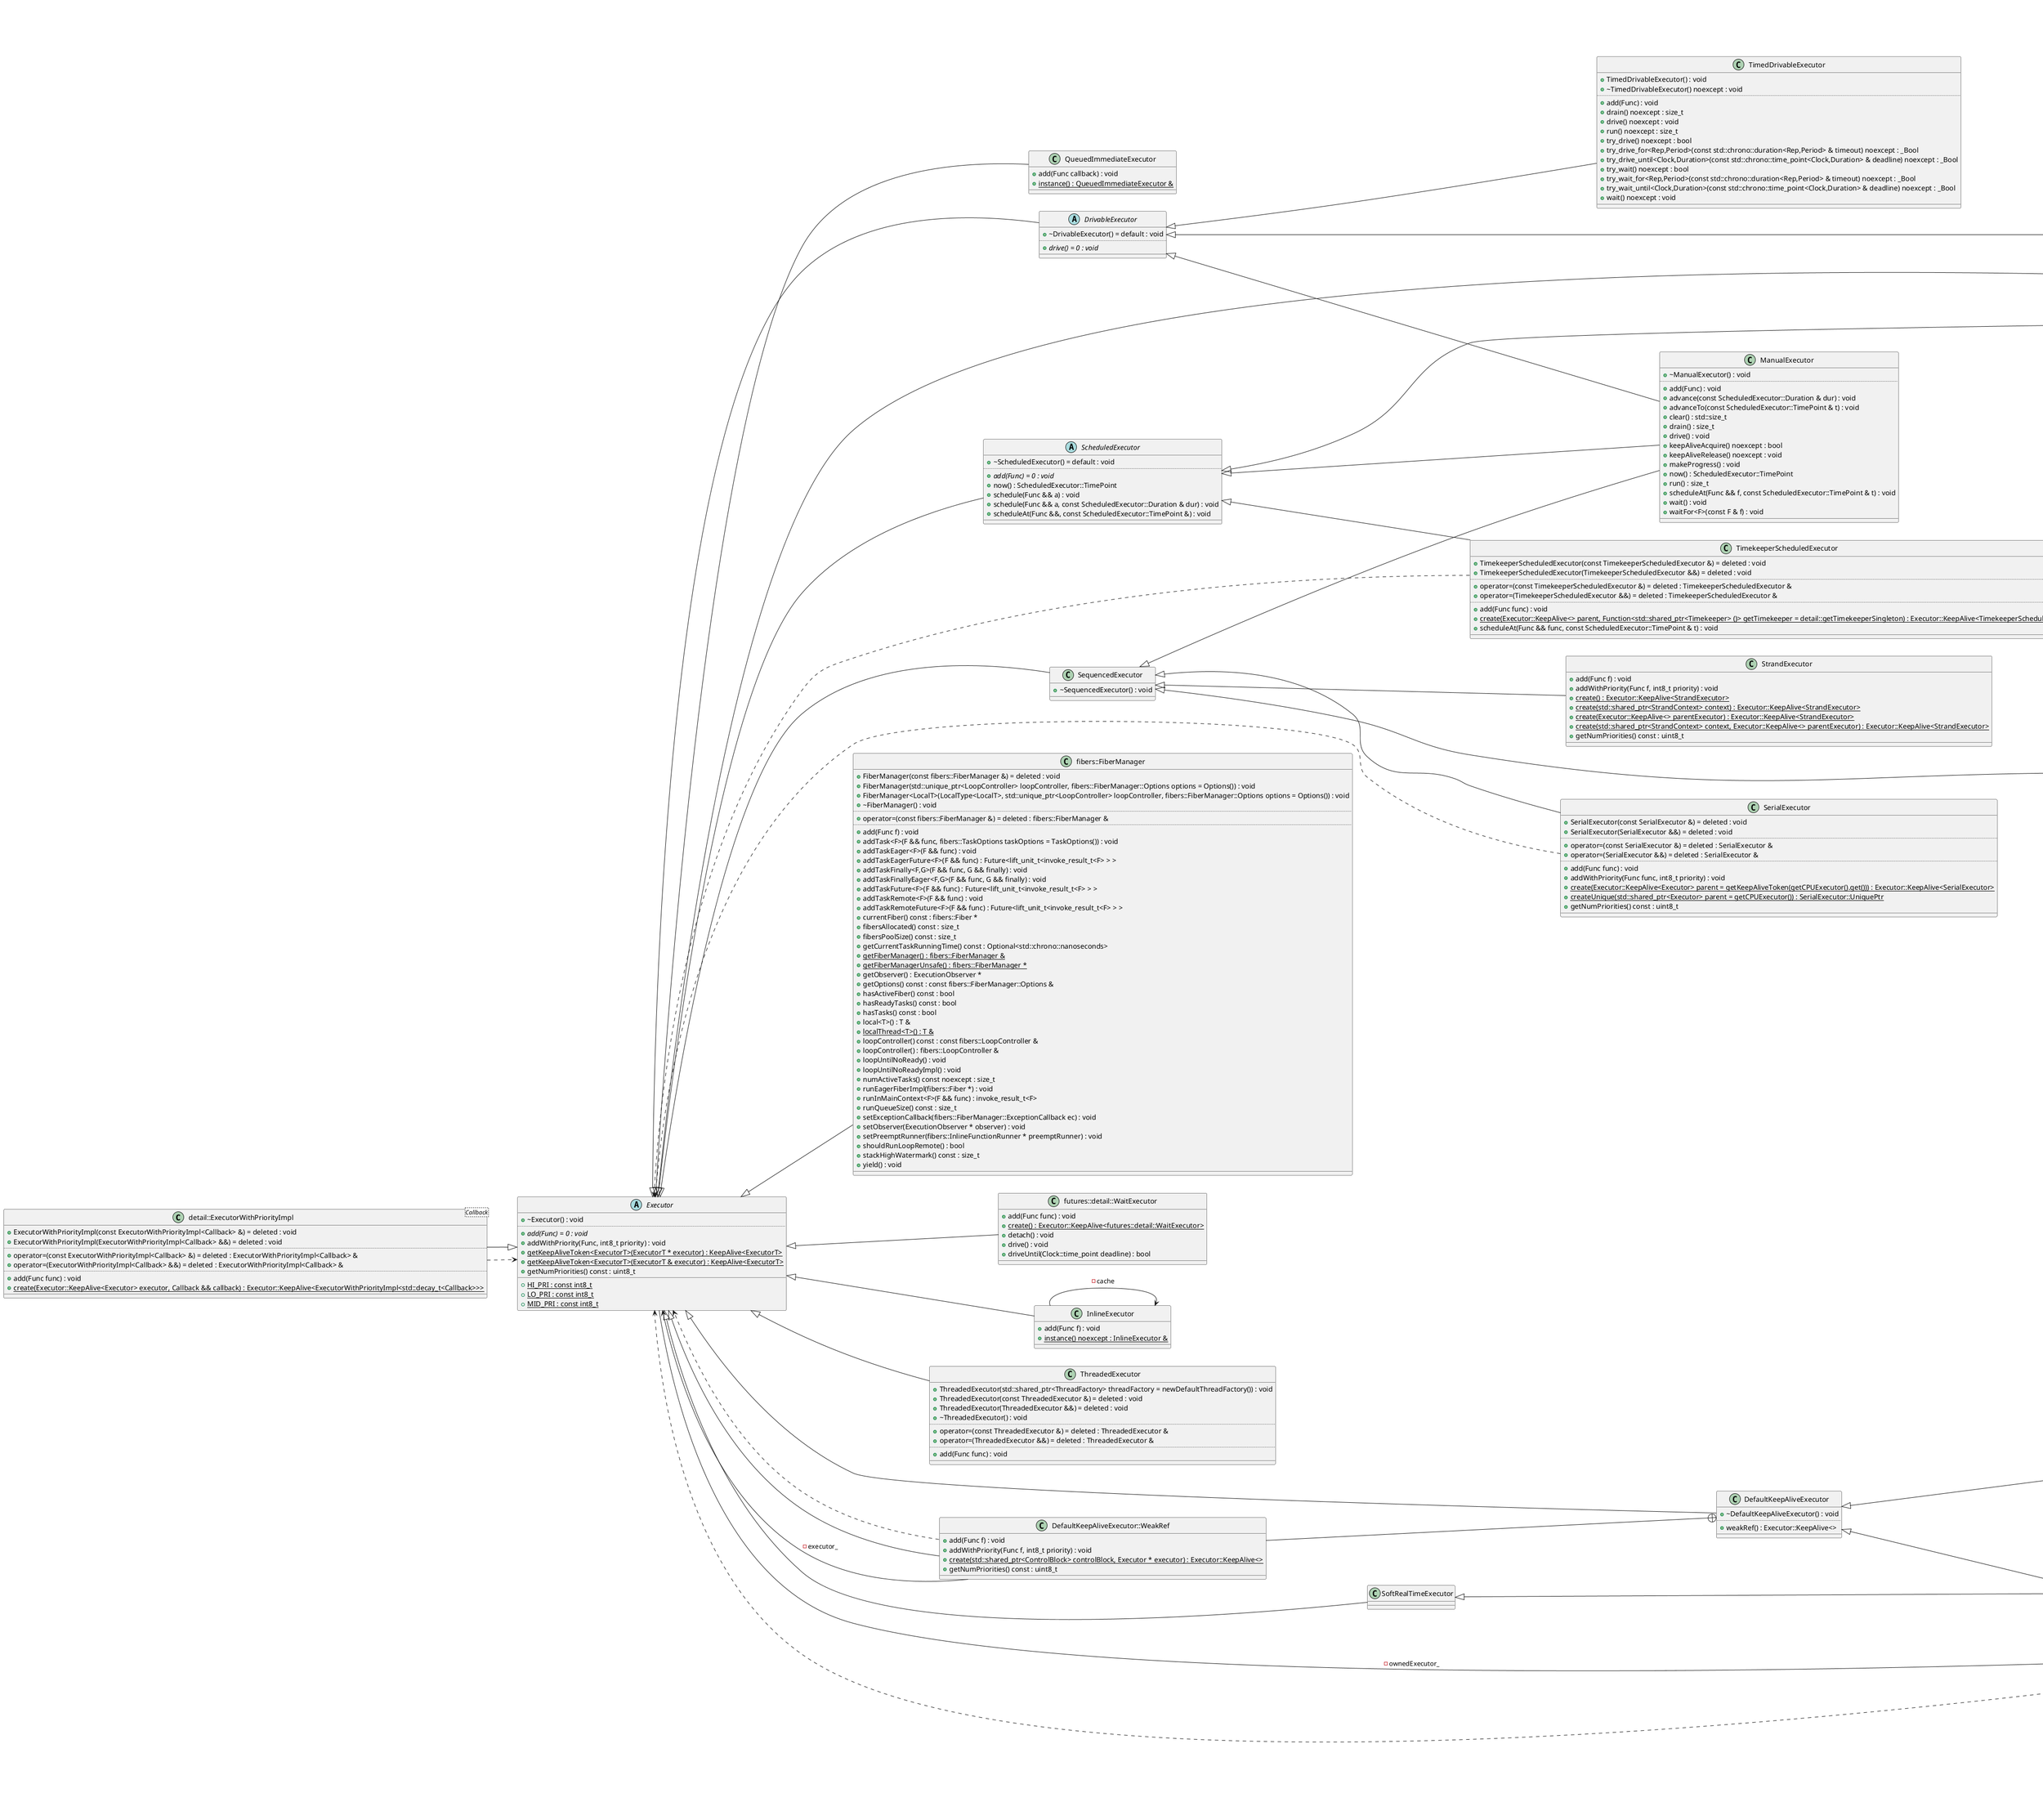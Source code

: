 @startuml
left to right direction
class "detail::ExecutorWithPriorityImpl<Callback>" as C_0001663594882877424244
class C_0001663594882877424244 [[https://github.com/facebook/folly/blob/c7166a677d17ff0a52cb14e02a84ad0a75821ca7/folly/executors/ExecutorWithPriority-inl.h#L22{ExecutorWithPriorityImpl}]] {
+ExecutorWithPriorityImpl(const ExecutorWithPriorityImpl<Callback> &) = deleted : void
+ExecutorWithPriorityImpl(ExecutorWithPriorityImpl<Callback> &&) = deleted : void
..
+operator=(const ExecutorWithPriorityImpl<Callback> &) = deleted : ExecutorWithPriorityImpl<Callback> &
+operator=(ExecutorWithPriorityImpl<Callback> &&) = deleted : ExecutorWithPriorityImpl<Callback> &
..
+add(Func func) : void
{static} +create(Executor::KeepAlive<Executor> executor, Callback && callback) : Executor::KeepAlive<ExecutorWithPriorityImpl<std::decay_t<Callback>>>
__
}
abstract "Executor" as C_0002222099135672593686
abstract C_0002222099135672593686 [[https://github.com/facebook/folly/blob/c7166a677d17ff0a52cb14e02a84ad0a75821ca7/folly/Executor.h#L53{Executor}]] {
+~Executor() : void
..
{abstract} +add(Func) = 0 : void
+addWithPriority(Func, int8_t priority) : void
{static} +getKeepAliveToken<ExecutorT>(ExecutorT * executor) : KeepAlive<ExecutorT>
{static} +getKeepAliveToken<ExecutorT>(ExecutorT & executor) : KeepAlive<ExecutorT>
+getNumPriorities() const : uint8_t
__
{static} +HI_PRI : const int8_t [[[https://github.com/facebook/folly/blob/c7166a677d17ff0a52cb14e02a84ad0a75821ca7/folly/Executor.h#L70{HI_PRI}]]]
{static} +LO_PRI : const int8_t [[[https://github.com/facebook/folly/blob/c7166a677d17ff0a52cb14e02a84ad0a75821ca7/folly/Executor.h#L68{LO_PRI}]]]
{static} +MID_PRI : const int8_t [[[https://github.com/facebook/folly/blob/c7166a677d17ff0a52cb14e02a84ad0a75821ca7/folly/Executor.h#L69{MID_PRI}]]]
}
class "QueuedImmediateExecutor" as C_0001968432200878677255
class C_0001968432200878677255 [[https://github.com/facebook/folly/blob/c7166a677d17ff0a52cb14e02a84ad0a75821ca7/folly/executors/QueuedImmediateExecutor.h#L31{QueuedImmediateExecutor}]] {
+add(Func callback) : void
{static} +instance() : QueuedImmediateExecutor &
__
}
abstract "DrivableExecutor" as C_0000481841646641149488
abstract C_0000481841646641149488 [[https://github.com/facebook/folly/blob/c7166a677d17ff0a52cb14e02a84ad0a75821ca7/folly/executors/DrivableExecutor.h#L40{DrivableExecutor}]] {
+~DrivableExecutor() = default : void
..
{abstract} +drive() = 0 : void
__
}
class "TimedDrivableExecutor" as C_0000769434624932181431
class C_0000769434624932181431 [[https://github.com/facebook/folly/blob/c7166a677d17ff0a52cb14e02a84ad0a75821ca7/folly/executors/TimedDrivableExecutor.h#L30{TimedDrivableExecutor}]] {
+TimedDrivableExecutor() : void
+~TimedDrivableExecutor() noexcept : void
..
+add(Func) : void
+drain() noexcept : size_t
+drive() noexcept : void
+run() noexcept : size_t
+try_drive() noexcept : bool
+try_drive_for<Rep,Period>(const std::chrono::duration<Rep,Period> & timeout) noexcept : _Bool
+try_drive_until<Clock,Duration>(const std::chrono::time_point<Clock,Duration> & deadline) noexcept : _Bool
+try_wait() noexcept : bool
+try_wait_for<Rep,Period>(const std::chrono::duration<Rep,Period> & timeout) noexcept : _Bool
+try_wait_until<Clock,Duration>(const std::chrono::time_point<Clock,Duration> & deadline) noexcept : _Bool
+wait() noexcept : void
__
}
abstract "IOExecutor" as C_0002145523347961259416
abstract C_0002145523347961259416 [[https://github.com/facebook/folly/blob/c7166a677d17ff0a52cb14e02a84ad0a75821ca7/folly/executors/IOExecutor.h#L40{IOExecutor}]] {
+~IOExecutor() = default : void
..
{abstract} +getEventBase() = 0 : EventBase *
__
}
class "DefaultKeepAliveExecutor" as C_0001347291497865252100
class C_0001347291497865252100 [[https://github.com/facebook/folly/blob/c7166a677d17ff0a52cb14e02a84ad0a75821ca7/folly/DefaultKeepAliveExecutor.h#L30{DefaultKeepAliveExecutor}]] {
+~DefaultKeepAliveExecutor() : void
..
+weakRef() : Executor::KeepAlive<>
__
}
class "DefaultKeepAliveExecutor::WeakRef" as C_0001932117148827315960
class C_0001932117148827315960 [[https://github.com/facebook/folly/blob/c7166a677d17ff0a52cb14e02a84ad0a75821ca7/folly/DefaultKeepAliveExecutor.h#L59{DefaultKeepAliveExecutor##WeakRef}]] {
+add(Func f) : void
+addWithPriority(Func f, int8_t priority) : void
{static} +create(std::shared_ptr<ControlBlock> controlBlock, Executor * executor) : Executor::KeepAlive<>
+getNumPriorities() const : uint8_t
__
}
abstract "ThreadPoolExecutor" as C_0002292058893312396804
abstract C_0002292058893312396804 [[https://github.com/facebook/folly/blob/c7166a677d17ff0a52cb14e02a84ad0a75821ca7/folly/executors/ThreadPoolExecutor.h#L67{ThreadPoolExecutor}]] {
+ThreadPoolExecutor(size_t maxThreads, size_t minThreads, std::shared_ptr<ThreadFactory> threadFactory, bool isWaitForAll = false) : void
+~ThreadPoolExecutor() : void
..
+add(Func func, std::chrono::milliseconds expiration, Func expireCallback) : void
{abstract} +add(Func func) = 0 : void
+addObserver(std::shared_ptr<Observer>) : void
+getName() const : const std::string &
+getPendingTaskCount() const : size_t
+getPoolStats() const : ThreadPoolExecutor::PoolStats
+getThreadFactory() const : std::shared_ptr<ThreadFactory>
+join() : void
+numActiveThreads() const : size_t
+numThreads() const : size_t
+removeObserver(std::shared_ptr<Observer>) : void
+setNumThreads(size_t numThreads) : void
+setThreadDeathTimeout(std::chrono::milliseconds timeout) : void
+setThreadFactory(std::shared_ptr<ThreadFactory> threadFactory) : void
+stop() : void
+subscribeToTaskStats(ThreadPoolExecutor::TaskStatsCallback cb) : void
{static} +withAll(FunctionRef<void (ThreadPoolExecutor &)> f) : void
__
}
class "CPUThreadPoolExecutor" as C_0001740134810840364719
class C_0001740134810840364719 [[https://github.com/facebook/folly/blob/c7166a677d17ff0a52cb14e02a84ad0a75821ca7/folly/executors/CPUThreadPoolExecutor.h#L68{CPUThreadPoolExecutor}]] {
+CPUThreadPoolExecutor(size_t numThreads, std::unique_ptr<BlockingQueue<CPUTask>> taskQueue, std::shared_ptr<ThreadFactory> threadFactory = std::make_shared<NamedThreadFactory>("CPUThreadPool")) : void
+CPUThreadPoolExecutor(std::pair<size_t,size_t> numThreads, std::unique_ptr<BlockingQueue<CPUTask>> taskQueue, std::shared_ptr<ThreadFactory> threadFactory = std::make_shared<NamedThreadFactory>("CPUThreadPool")) : void
+CPUThreadPoolExecutor(size_t numThreads) : void
+CPUThreadPoolExecutor(size_t numThreads, std::shared_ptr<ThreadFactory> threadFactory) : void
+CPUThreadPoolExecutor(std::pair<size_t,size_t> numThreads, std::shared_ptr<ThreadFactory> threadFactory) : void
+CPUThreadPoolExecutor(size_t numThreads, int8_t numPriorities, std::shared_ptr<ThreadFactory> threadFactory = std::make_shared<NamedThreadFactory>("CPUThreadPool")) : void
+CPUThreadPoolExecutor(size_t numThreads, int8_t numPriorities, size_t maxQueueSize, std::shared_ptr<ThreadFactory> threadFactory = std::make_shared<NamedThreadFactory>("CPUThreadPool")) : void
+~CPUThreadPoolExecutor() : void
..
+add(Func func) : void
+add(Func func, std::chrono::milliseconds expiration, Func expireCallback = nullptr) : void
+add(Func func, int8_t priority, std::chrono::milliseconds expiration, Func expireCallback = nullptr) : void
+addWithPriority(Func func, int8_t priority) : void
+getNumPriorities() const : uint8_t
+getTaskQueueSize() const : size_t
__
{static} +kDefaultMaxQueueSize : const size_t [[[https://github.com/facebook/folly/blob/c7166a677d17ff0a52cb14e02a84ad0a75821ca7/folly/executors/CPUThreadPoolExecutor.h#L153{kDefaultMaxQueueSize}]]]
}
abstract "ScheduledExecutor" as C_0001218209673148292552
abstract C_0001218209673148292552 [[https://github.com/facebook/folly/blob/c7166a677d17ff0a52cb14e02a84ad0a75821ca7/folly/executors/ScheduledExecutor.h#L28{ScheduledExecutor}]] {
+~ScheduledExecutor() = default : void
..
{abstract} +add(Func) = 0 : void
+now() : ScheduledExecutor::TimePoint
+schedule(Func && a) : void
+schedule(Func && a, const ScheduledExecutor::Duration & dur) : void
+scheduleAt(Func &&, const ScheduledExecutor::TimePoint &) : void
__
}
class "SequencedExecutor" as C_0000155178671636628489
class C_0000155178671636628489 [[https://github.com/facebook/folly/blob/c7166a677d17ff0a52cb14e02a84ad0a75821ca7/folly/executors/SequencedExecutor.h#L27{SequencedExecutor}]] {
+~SequencedExecutor() : void
__
}
class "EventBase" as C_0001970350906198958245
class C_0001970350906198958245 [[https://github.com/facebook/folly/blob/c7166a677d17ff0a52cb14e02a84ad0a75821ca7/folly/io/async/EventBase.h#L135{EventBase}]] {
+EventBase(std::chrono::milliseconds tickInterval) : void
+EventBase() : void
+EventBase(bool enableTimeMeasurement) : void
+EventBase(const EventBase &) = deleted : void
+EventBase(event_base * evb, bool enableTimeMeasurement = true) : void
+EventBase(EventBase::Options options) : void
+~EventBase() : void
..
+operator=(const EventBase &) = deleted : EventBase &
..
+add(Cob fn) : void
+attachTimeoutManager(AsyncTimeout * obj, TimeoutManager::InternalEnum internal) : void
+bumpHandlingTime() : void
+cancelTimeout(AsyncTimeout * obj) : void
+checkIsInEventBaseThread() const : void
+dcheckIsInEventBaseThread() const : void
+detachTimeoutManager(AsyncTimeout * obj) : void
+drive() : void
+getAvgLoopTime() const : double
+getBackend() : EventBaseBackendBase *
{static} +getDefaultBackend() : std::unique_ptr<EventBaseBackendBase>
+getEventBase() : EventBase *
+getExecutionObserver() : ExecutionObserver *
+getLibeventBase() const : event_base *
{static} +getLibeventMethod() : const char *
{static} +getLibeventVersion() : const char *
+getName() : const std::string &
+getNotificationQueueSize() const : size_t
+getObserver() : const std::shared_ptr<EventBaseObserver> &
+getVirtualEventBase() : VirtualEventBase &
+inRunningEventBaseThread() const : bool
+isInEventBaseThread() const : bool
+isInTimeoutManagerThread() : bool
+isRunning() const : bool
+loop() : bool
+loopForever() : void
+loopIgnoreKeepAlive() : bool
+loopOnce(int flags = 0) : bool
+resetLoadAvg(double value = 0.0) : void
+runBeforeLoop(EventBase::LoopCallback * callback) : void
+runImmediatelyOrRunInEventBaseThreadAndWait<T>(void (*)(T *) fn, T * arg) noexcept : void
+runImmediatelyOrRunInEventBaseThreadAndWait(EventBase::Func fn) noexcept : void
+runInEventBaseThread<T>(void (*)(T *) fn, T * arg) noexcept : void
+runInEventBaseThread(EventBase::Func fn) noexcept : void
+runInEventBaseThreadAlwaysEnqueue(EventBase::Func fn) noexcept : void
+runInEventBaseThreadAlwaysEnqueue<T>(void (*)(T *) fn, T * arg) noexcept : void
+runInEventBaseThreadAndWait<T>(void (*)(T *) fn, T * arg) noexcept : void
+runInEventBaseThreadAndWait(EventBase::Func fn) noexcept : void
+runInLoop(EventBase::Func c, bool thisIteration = false) : void
+runInLoop(EventBase::LoopCallback * callback, bool thisIteration = false, std::shared_ptr<RequestContext> rctx = RequestContext::saveContext()) : void
+runOnDestruction(EventBase::Func f) : void
+runOnDestruction(EventBase::OnDestructionCallback & callback) : void
+scheduleAt(EventBase::Func && fn, const ScheduledExecutor::TimePoint & timeout) : void
+scheduleTimeout(AsyncTimeout * obj, TimeoutManager::timeout_type timeout) : bool
+setExecutionObserver(ExecutionObserver * observer) : void
+setLoadAvgMsec(std::chrono::milliseconds ms) : void
+setMaxLatency(std::chrono::microseconds maxLatency, EventBase::Func maxLatencyCob) : void
+setMaxReadAtOnce(uint32_t maxAtOnce) : void
+setName(const std::string & name) : void
+setObserver(const std::shared_ptr<EventBaseObserver> & observer) : void
+terminateLoopSoon() : void
+timer() : HHWheelTimer &
+waitUntilRunning() : void
__
}
class "IOThreadPoolExecutor" as C_0000260170505900481834
class C_0000260170505900481834 [[https://github.com/facebook/folly/blob/c7166a677d17ff0a52cb14e02a84ad0a75821ca7/folly/executors/IOThreadPoolExecutor.h#L58{IOThreadPoolExecutor}]] {
+IOThreadPoolExecutor(size_t numThreads, std::shared_ptr<ThreadFactory> threadFactory = std::make_shared<NamedThreadFactory>("IOThreadPool"), EventBaseManager * ebm = folly::EventBaseManager::get(), bool waitForAll = false) : void
+IOThreadPoolExecutor(size_t maxThreads, size_t minThreads, std::shared_ptr<ThreadFactory> threadFactory = std::make_shared<NamedThreadFactory>("IOThreadPool"), EventBaseManager * ebm = folly::EventBaseManager::get(), bool waitForAll = false) : void
+~IOThreadPoolExecutor() : void
..
+add(Func func) : void
+add(Func func, std::chrono::milliseconds expiration, Func expireCallback = nullptr) : void
+getEventBase() : EventBase *
{static} +getEventBase(ThreadPoolExecutor::ThreadHandle *) : EventBase *
+getEventBaseManager() : EventBaseManager *
__
}
class "ManualExecutor" as C_0002235860541734359952
class C_0002235860541734359952 [[https://github.com/facebook/folly/blob/c7166a677d17ff0a52cb14e02a84ad0a75821ca7/folly/executors/ManualExecutor.h#L38{ManualExecutor}]] {
+~ManualExecutor() : void
..
+add(Func) : void
+advance(const ScheduledExecutor::Duration & dur) : void
+advanceTo(const ScheduledExecutor::TimePoint & t) : void
+clear() : std::size_t
+drain() : size_t
+drive() : void
+keepAliveAcquire() noexcept : bool
+keepAliveRelease() noexcept : void
+makeProgress() : void
+now() : ScheduledExecutor::TimePoint
+run() : size_t
+scheduleAt(Func && f, const ScheduledExecutor::TimePoint & t) : void
+wait() : void
+waitFor<F>(const F & f) : void
__
}
class "MeteredExecutor" as C_0001956570166673420631
class C_0001956570166673420631 [[https://github.com/facebook/folly/blob/c7166a677d17ff0a52cb14e02a84ad0a75821ca7/folly/executors/MeteredExecutor.h#L41{MeteredExecutor}]] {
+MeteredExecutor(std::unique_ptr<Executor> exe) : void
+MeteredExecutor(MeteredExecutor::KeepAlive keepAlive) : void
+~MeteredExecutor() : void
..
+add(Func func) : void
+setMaxReadAtOnce(uint32_t maxAtOnce) : void
__
}
class "StrandExecutor" as C_0000587962468506435170
class C_0000587962468506435170 [[https://github.com/facebook/folly/blob/c7166a677d17ff0a52cb14e02a84ad0a75821ca7/folly/executors/StrandExecutor.h#L122{StrandExecutor}]] {
+add(Func f) : void
+addWithPriority(Func f, int8_t priority) : void
{static} +create() : Executor::KeepAlive<StrandExecutor>
{static} +create(std::shared_ptr<StrandContext> context) : Executor::KeepAlive<StrandExecutor>
{static} +create(Executor::KeepAlive<> parentExecutor) : Executor::KeepAlive<StrandExecutor>
{static} +create(std::shared_ptr<StrandContext> context, Executor::KeepAlive<> parentExecutor) : Executor::KeepAlive<StrandExecutor>
+getNumPriorities() const : uint8_t
__
}
class "fibers::FiberManager" as C_0001206661724003471988
class C_0001206661724003471988 [[https://github.com/facebook/folly/blob/c7166a677d17ff0a52cb14e02a84ad0a75821ca7/folly/fibers/FiberManagerInternal.h#L80{FiberManager}]] {
+FiberManager(const fibers::FiberManager &) = deleted : void
+FiberManager(std::unique_ptr<LoopController> loopController, fibers::FiberManager::Options options = Options()) : void
+FiberManager<LocalT>(LocalType<LocalT>, std::unique_ptr<LoopController> loopController, fibers::FiberManager::Options options = Options()) : void
+~FiberManager() : void
..
+operator=(const fibers::FiberManager &) = deleted : fibers::FiberManager &
..
+add(Func f) : void
+addTask<F>(F && func, fibers::TaskOptions taskOptions = TaskOptions()) : void
+addTaskEager<F>(F && func) : void
+addTaskEagerFuture<F>(F && func) : Future<lift_unit_t<invoke_result_t<F> > >
+addTaskFinally<F,G>(F && func, G && finally) : void
+addTaskFinallyEager<F,G>(F && func, G && finally) : void
+addTaskFuture<F>(F && func) : Future<lift_unit_t<invoke_result_t<F> > >
+addTaskRemote<F>(F && func) : void
+addTaskRemoteFuture<F>(F && func) : Future<lift_unit_t<invoke_result_t<F> > >
+currentFiber() const : fibers::Fiber *
+fibersAllocated() const : size_t
+fibersPoolSize() const : size_t
+getCurrentTaskRunningTime() const : Optional<std::chrono::nanoseconds>
{static} +getFiberManager() : fibers::FiberManager &
{static} +getFiberManagerUnsafe() : fibers::FiberManager *
+getObserver() : ExecutionObserver *
+getOptions() const : const fibers::FiberManager::Options &
+hasActiveFiber() const : bool
+hasReadyTasks() const : bool
+hasTasks() const : bool
+local<T>() : T &
{static} +localThread<T>() : T &
+loopController() const : const fibers::LoopController &
+loopController() : fibers::LoopController &
+loopUntilNoReady() : void
+loopUntilNoReadyImpl() : void
+numActiveTasks() const noexcept : size_t
+runEagerFiberImpl(fibers::Fiber *) : void
+runInMainContext<F>(F && func) : invoke_result_t<F>
+runQueueSize() const : size_t
+setExceptionCallback(fibers::FiberManager::ExceptionCallback ec) : void
+setObserver(ExecutionObserver * observer) : void
+setPreemptRunner(fibers::InlineFunctionRunner * preemptRunner) : void
+shouldRunLoopRemote() : bool
+stackHighWatermark() const : size_t
+yield() : void
__
}
class "futures::detail::WaitExecutor" as C_0000346702971661703291
class C_0000346702971661703291 [[https://github.com/facebook/folly/blob/c7166a677d17ff0a52cb14e02a84ad0a75821ca7/folly/futures/Future-inl.h#L478{WaitExecutor}]] {
+add(Func func) : void
{static} +create() : Executor::KeepAlive<futures::detail::WaitExecutor>
+detach() : void
+drive() : void
+driveUntil(Clock::time_point deadline) : bool
__
}
class "InlineExecutor" as C_0001612067402701865715
class C_0001612067402701865715 [[https://github.com/facebook/folly/blob/c7166a677d17ff0a52cb14e02a84ad0a75821ca7/folly/executors/InlineExecutor.h#L30{InlineExecutor}]] {
+add(Func f) : void
{static} +instance() noexcept : InlineExecutor &
__
}
class "TimekeeperScheduledExecutor" as C_0001123262130157209492
class C_0001123262130157209492 [[https://github.com/facebook/folly/blob/c7166a677d17ff0a52cb14e02a84ad0a75821ca7/folly/executors/TimekeeperScheduledExecutor.h#L35{TimekeeperScheduledExecutor}]] {
+TimekeeperScheduledExecutor(const TimekeeperScheduledExecutor &) = deleted : void
+TimekeeperScheduledExecutor(TimekeeperScheduledExecutor &&) = deleted : void
..
+operator=(const TimekeeperScheduledExecutor &) = deleted : TimekeeperScheduledExecutor &
+operator=(TimekeeperScheduledExecutor &&) = deleted : TimekeeperScheduledExecutor &
..
+add(Func func) : void
{static} +create(Executor::KeepAlive<> parent, Function<std::shared_ptr<Timekeeper> ()> getTimekeeper = detail::getTimekeeperSingleton) : Executor::KeepAlive<TimekeeperScheduledExecutor>
+scheduleAt(Func && func, const ScheduledExecutor::TimePoint & t) : void
__
}
class "SerialExecutor" as C_0001402712402381953994
class C_0001402712402381953994 [[https://github.com/facebook/folly/blob/c7166a677d17ff0a52cb14e02a84ad0a75821ca7/folly/executors/SerialExecutor.h#L53{SerialExecutor}]] {
+SerialExecutor(const SerialExecutor &) = deleted : void
+SerialExecutor(SerialExecutor &&) = deleted : void
..
+operator=(const SerialExecutor &) = deleted : SerialExecutor &
+operator=(SerialExecutor &&) = deleted : SerialExecutor &
..
+add(Func func) : void
+addWithPriority(Func func, int8_t priority) : void
{static} +create(Executor::KeepAlive<Executor> parent = getKeepAliveToken(getCPUExecutor().get())) : Executor::KeepAlive<SerialExecutor>
{static} +createUnique(std::shared_ptr<Executor> parent = getCPUExecutor()) : SerialExecutor::UniquePtr
+getNumPriorities() const : uint8_t
__
}
class "ThreadedExecutor" as C_0000470362430235503729
class C_0000470362430235503729 [[https://github.com/facebook/folly/blob/c7166a677d17ff0a52cb14e02a84ad0a75821ca7/folly/executors/ThreadedExecutor.h#L55{ThreadedExecutor}]] {
+ThreadedExecutor(std::shared_ptr<ThreadFactory> threadFactory = newDefaultThreadFactory()) : void
+ThreadedExecutor(const ThreadedExecutor &) = deleted : void
+ThreadedExecutor(ThreadedExecutor &&) = deleted : void
+~ThreadedExecutor() : void
..
+operator=(const ThreadedExecutor &) = deleted : ThreadedExecutor &
+operator=(ThreadedExecutor &&) = deleted : ThreadedExecutor &
..
+add(Func func) : void
__
}
class "SoftRealTimeExecutor" as C_0000560396763155385774
class C_0000560396763155385774 [[https://github.com/facebook/folly/blob/c7166a677d17ff0a52cb14e02a84ad0a75821ca7/folly/executors/SoftRealTimeExecutor.h#L26{SoftRealTimeExecutor}]] {
__
}
class "EDFThreadPoolExecutor" as C_0000586027154664049253
class C_0000586027154664049253 [[https://github.com/facebook/folly/blob/c7166a677d17ff0a52cb14e02a84ad0a75821ca7/folly/executors/EDFThreadPoolExecutor.h#L34{EDFThreadPoolExecutor}]] {
+EDFThreadPoolExecutor(std::size_t numThreads, std::shared_ptr<ThreadFactory> threadFactory = std::make_shared<NamedThreadFactory>("EDFThreadPool")) : void
+~EDFThreadPoolExecutor() : void
..
+add(Func f) : void
+add(Func f, uint64_t deadline) : void
+add(Func f, std::size_t total, uint64_t deadline) : void
+add(std::vector<Func> fs, uint64_t deadline) : void
+deadlineExecutor(uint64_t deadline) : Executor::KeepAlive<>
__
{static} +kEarliestDeadline : const uint64_t [[[https://github.com/facebook/folly/blob/c7166a677d17ff0a52cb14e02a84ad0a75821ca7/folly/executors/EDFThreadPoolExecutor.h#L40{kEarliestDeadline}]]]
{static} +kLatestDeadline : const uint64_t [[[https://github.com/facebook/folly/blob/c7166a677d17ff0a52cb14e02a84ad0a75821ca7/folly/executors/EDFThreadPoolExecutor.h#L41{kLatestDeadline}]]]
}
C_0001663594882877424244 ..> C_0002222099135672593686
C_0002222099135672593686 <|-- C_0001663594882877424244
C_0002222099135672593686 <|-- C_0001968432200878677255
C_0002222099135672593686 <|-- C_0000481841646641149488
C_0000481841646641149488 <|-- C_0000769434624932181431
C_0002145523347961259416 ..> C_0001970350906198958245
C_0002222099135672593686 <|-- C_0002145523347961259416
C_0002222099135672593686 <|-- C_0001347291497865252100
C_0001932117148827315960 --+ C_0001347291497865252100
C_0001932117148827315960 ..> C_0002222099135672593686
C_0001932117148827315960 --> C_0002222099135672593686 : -executor_
C_0002222099135672593686 <|-- C_0001932117148827315960
C_0001347291497865252100 <|-- C_0002292058893312396804
C_0002292058893312396804 <|-- C_0001740134810840364719
C_0002222099135672593686 <|-- C_0001218209673148292552
C_0002222099135672593686 <|-- C_0000155178671636628489
C_0000481841646641149488 <|-- C_0001970350906198958245
C_0002145523347961259416 <|-- C_0001970350906198958245
C_0000155178671636628489 <|-- C_0001970350906198958245
C_0001218209673148292552 <|-- C_0001970350906198958245
C_0000260170505900481834 ..> C_0001970350906198958245
C_0002292058893312396804 <|-- C_0000260170505900481834
C_0002145523347961259416 <|-- C_0000260170505900481834
C_0000481841646641149488 <|-- C_0002235860541734359952
C_0001218209673148292552 <|-- C_0002235860541734359952
C_0000155178671636628489 <|-- C_0002235860541734359952
C_0001956570166673420631 ..> C_0002222099135672593686
C_0001956570166673420631 o-- C_0002222099135672593686 : -ownedExecutor_
C_0001347291497865252100 <|-- C_0001956570166673420631
C_0000155178671636628489 <|-- C_0000587962468506435170
C_0002222099135672593686 <|-- C_0001206661724003471988
C_0002222099135672593686 <|-- C_0000346702971661703291
C_0001612067402701865715 --> C_0001612067402701865715 : -cache
C_0002222099135672593686 <|-- C_0001612067402701865715
C_0001123262130157209492 ..> C_0002222099135672593686
C_0001218209673148292552 <|-- C_0001123262130157209492
C_0001402712402381953994 ..> C_0002222099135672593686
C_0000155178671636628489 <|-- C_0001402712402381953994
C_0002222099135672593686 <|-- C_0000470362430235503729
C_0002222099135672593686 <|-- C_0000560396763155385774
C_0000560396763155385774 <|-- C_0000586027154664049253
C_0002292058893312396804 <|-- C_0000586027154664049253

'Generated with clang-uml, version 0.3.6-29-g238bfb0
'LLVM version Ubuntu clang version 15.0.6
@enduml
